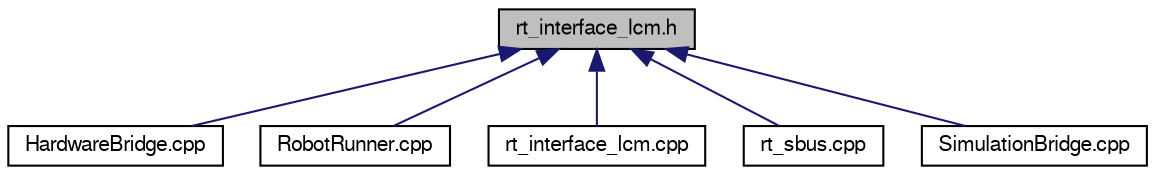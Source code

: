digraph "rt_interface_lcm.h"
{
  edge [fontname="FreeSans",fontsize="10",labelfontname="FreeSans",labelfontsize="10"];
  node [fontname="FreeSans",fontsize="10",shape=record];
  Node1 [label="rt_interface_lcm.h",height=0.2,width=0.4,color="black", fillcolor="grey75", style="filled", fontcolor="black"];
  Node1 -> Node2 [dir="back",color="midnightblue",fontsize="10",style="solid",fontname="FreeSans"];
  Node2 [label="HardwareBridge.cpp",height=0.2,width=0.4,color="black", fillcolor="white", style="filled",URL="$d9/da0/_hardware_bridge_8cpp.html"];
  Node1 -> Node3 [dir="back",color="midnightblue",fontsize="10",style="solid",fontname="FreeSans"];
  Node3 [label="RobotRunner.cpp",height=0.2,width=0.4,color="black", fillcolor="white", style="filled",URL="$db/d28/_robot_runner_8cpp.html"];
  Node1 -> Node4 [dir="back",color="midnightblue",fontsize="10",style="solid",fontname="FreeSans"];
  Node4 [label="rt_interface_lcm.cpp",height=0.2,width=0.4,color="black", fillcolor="white", style="filled",URL="$dd/df1/rt__interface__lcm_8cpp.html"];
  Node1 -> Node5 [dir="back",color="midnightblue",fontsize="10",style="solid",fontname="FreeSans"];
  Node5 [label="rt_sbus.cpp",height=0.2,width=0.4,color="black", fillcolor="white", style="filled",URL="$d2/dad/rt__sbus_8cpp.html"];
  Node1 -> Node6 [dir="back",color="midnightblue",fontsize="10",style="solid",fontname="FreeSans"];
  Node6 [label="SimulationBridge.cpp",height=0.2,width=0.4,color="black", fillcolor="white", style="filled",URL="$dc/da6/_simulation_bridge_8cpp.html"];
}
